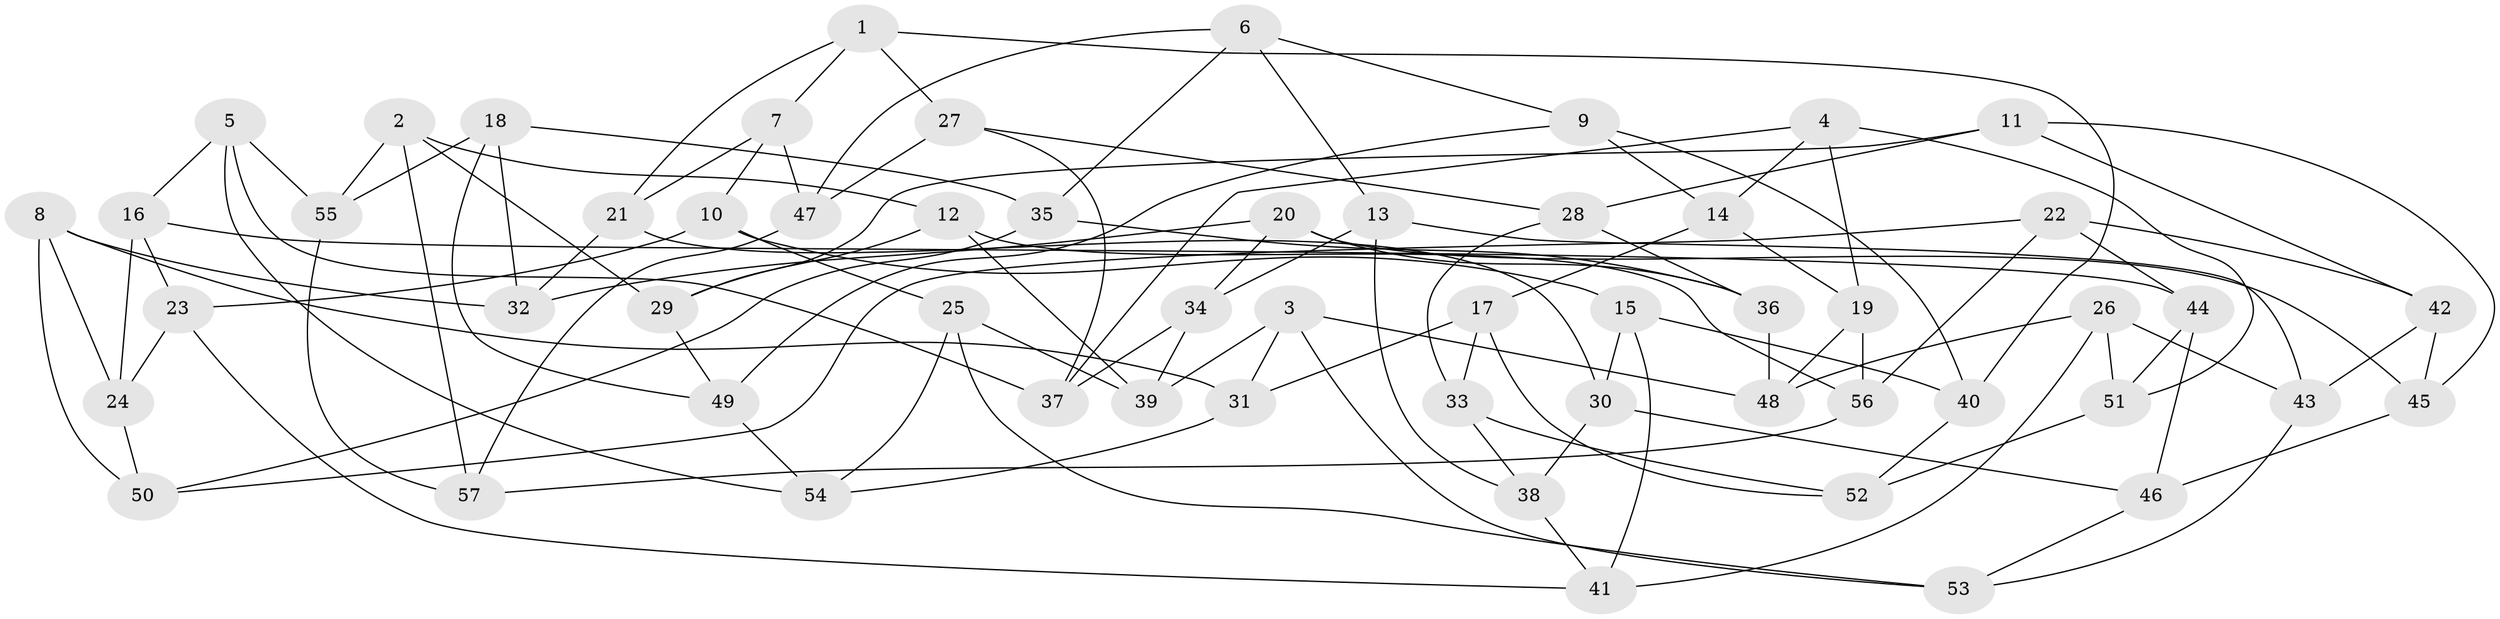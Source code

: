 // Generated by graph-tools (version 1.1) at 2025/11/02/27/25 16:11:44]
// undirected, 57 vertices, 114 edges
graph export_dot {
graph [start="1"]
  node [color=gray90,style=filled];
  1;
  2;
  3;
  4;
  5;
  6;
  7;
  8;
  9;
  10;
  11;
  12;
  13;
  14;
  15;
  16;
  17;
  18;
  19;
  20;
  21;
  22;
  23;
  24;
  25;
  26;
  27;
  28;
  29;
  30;
  31;
  32;
  33;
  34;
  35;
  36;
  37;
  38;
  39;
  40;
  41;
  42;
  43;
  44;
  45;
  46;
  47;
  48;
  49;
  50;
  51;
  52;
  53;
  54;
  55;
  56;
  57;
  1 -- 40;
  1 -- 21;
  1 -- 27;
  1 -- 7;
  2 -- 29;
  2 -- 57;
  2 -- 12;
  2 -- 55;
  3 -- 31;
  3 -- 39;
  3 -- 53;
  3 -- 48;
  4 -- 51;
  4 -- 37;
  4 -- 14;
  4 -- 19;
  5 -- 54;
  5 -- 16;
  5 -- 37;
  5 -- 55;
  6 -- 35;
  6 -- 47;
  6 -- 9;
  6 -- 13;
  7 -- 10;
  7 -- 21;
  7 -- 47;
  8 -- 24;
  8 -- 31;
  8 -- 50;
  8 -- 32;
  9 -- 14;
  9 -- 40;
  9 -- 49;
  10 -- 15;
  10 -- 23;
  10 -- 25;
  11 -- 45;
  11 -- 42;
  11 -- 29;
  11 -- 28;
  12 -- 56;
  12 -- 39;
  12 -- 29;
  13 -- 38;
  13 -- 34;
  13 -- 43;
  14 -- 19;
  14 -- 17;
  15 -- 41;
  15 -- 40;
  15 -- 30;
  16 -- 44;
  16 -- 23;
  16 -- 24;
  17 -- 33;
  17 -- 31;
  17 -- 52;
  18 -- 35;
  18 -- 49;
  18 -- 55;
  18 -- 32;
  19 -- 56;
  19 -- 48;
  20 -- 36;
  20 -- 32;
  20 -- 45;
  20 -- 34;
  21 -- 32;
  21 -- 30;
  22 -- 42;
  22 -- 56;
  22 -- 44;
  22 -- 50;
  23 -- 24;
  23 -- 41;
  24 -- 50;
  25 -- 39;
  25 -- 53;
  25 -- 54;
  26 -- 48;
  26 -- 51;
  26 -- 43;
  26 -- 41;
  27 -- 28;
  27 -- 47;
  27 -- 37;
  28 -- 33;
  28 -- 36;
  29 -- 49;
  30 -- 38;
  30 -- 46;
  31 -- 54;
  33 -- 52;
  33 -- 38;
  34 -- 39;
  34 -- 37;
  35 -- 36;
  35 -- 50;
  36 -- 48;
  38 -- 41;
  40 -- 52;
  42 -- 45;
  42 -- 43;
  43 -- 53;
  44 -- 51;
  44 -- 46;
  45 -- 46;
  46 -- 53;
  47 -- 57;
  49 -- 54;
  51 -- 52;
  55 -- 57;
  56 -- 57;
}
